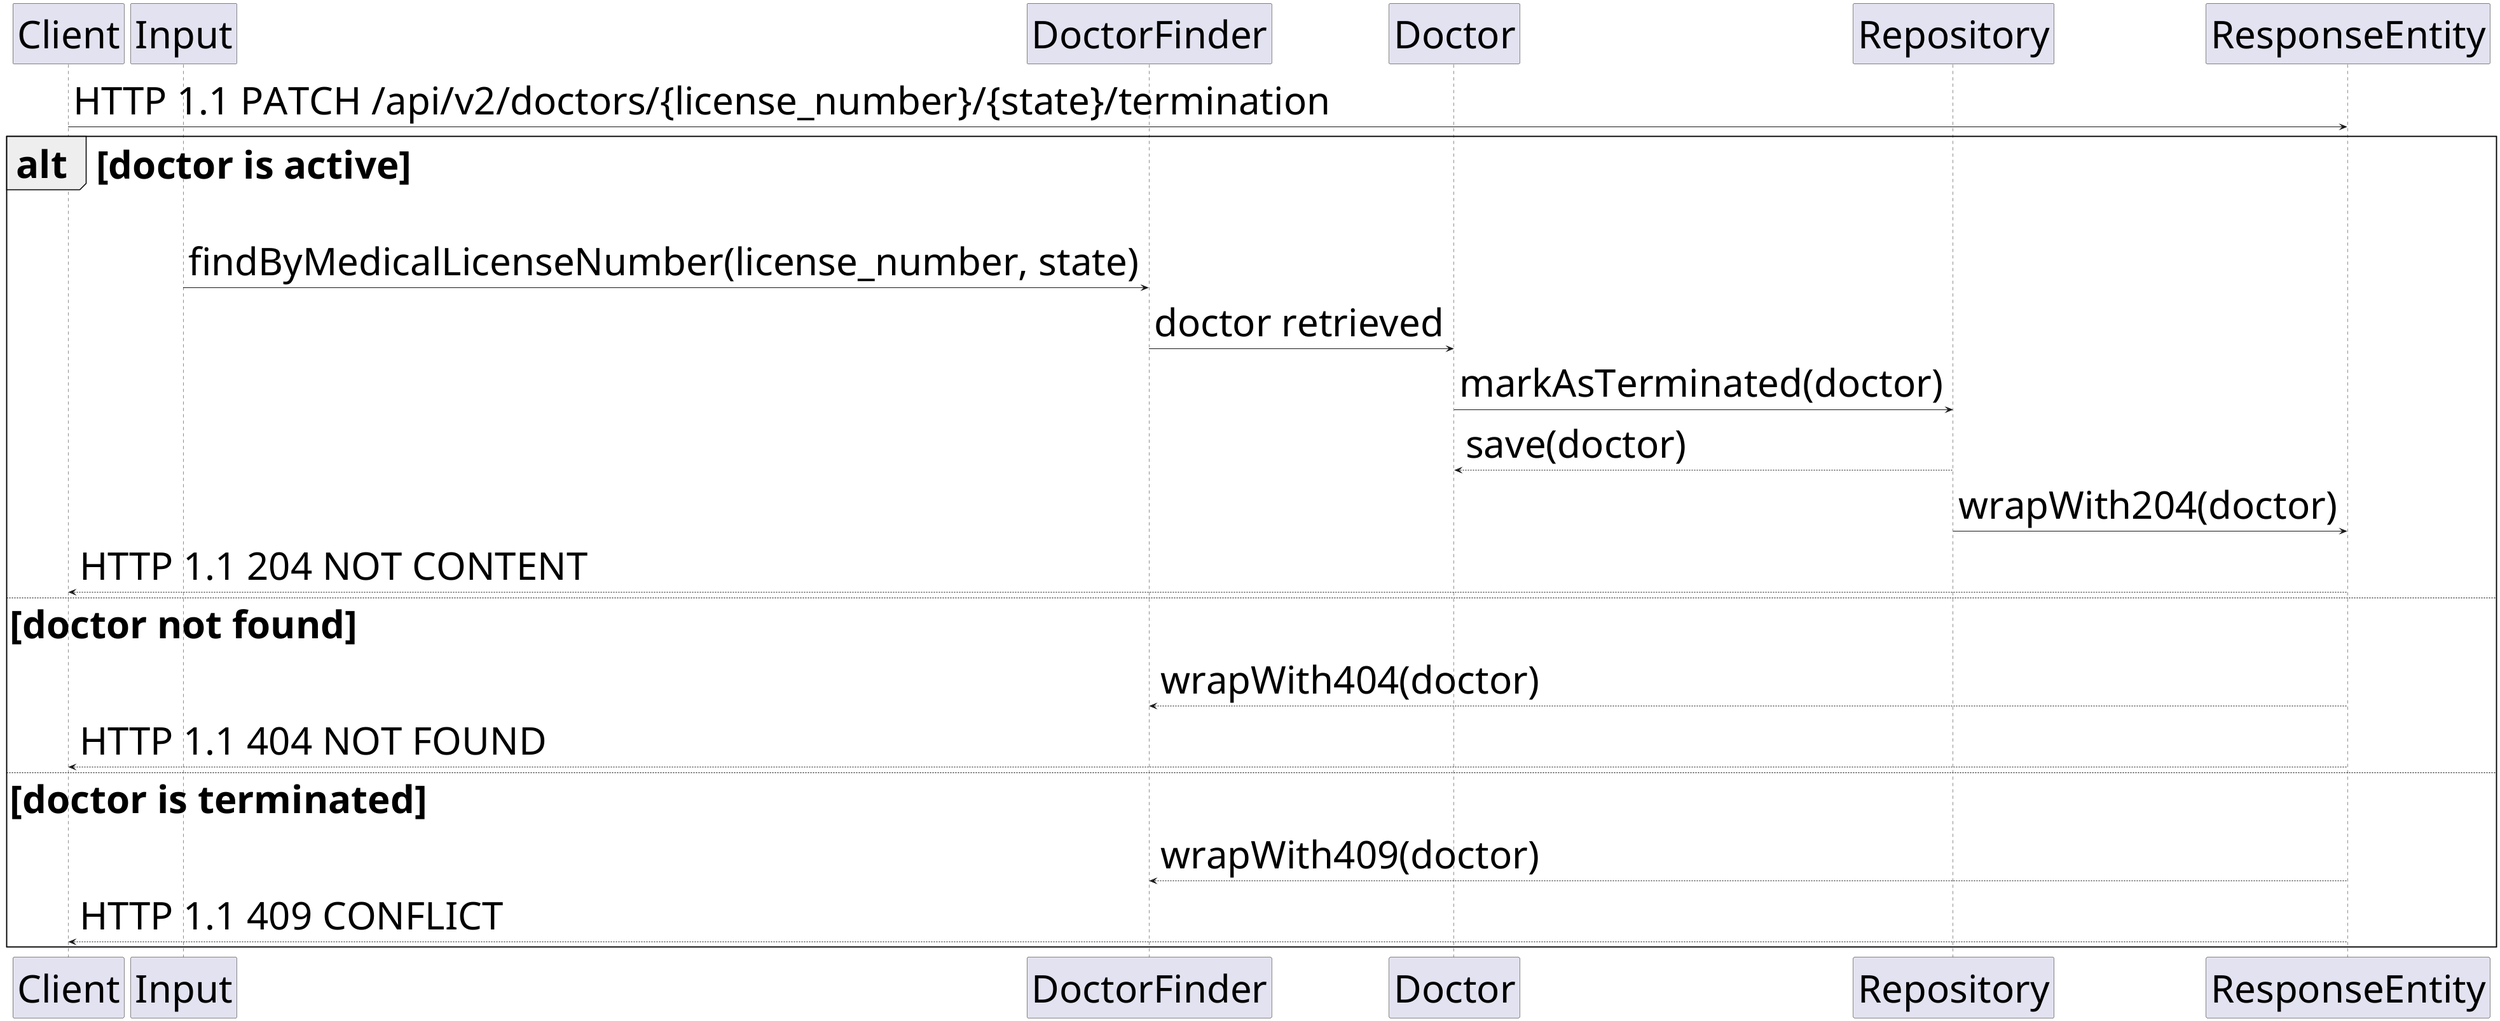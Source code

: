 @startuml

skinparam defaultFontSize 60

participant "Client"
participant "Input" as input
participant "DoctorFinder" as finder
participant "Doctor" as entity
participant "Repository" as repository
participant "ResponseEntity"

Client -> ResponseEntity: HTTP 1.1 PATCH /api/v2/doctors/{license_number}/{state}/termination

alt doctor is active

input -> finder: findByMedicalLicenseNumber(license_number, state)

finder -> entity: doctor retrieved

entity -> repository: markAsTerminated(doctor)

entity <-- repository: save(doctor)

repository -> ResponseEntity: wrapWith204(doctor)

Client <-- ResponseEntity: HTTP 1.1 204 NOT CONTENT

else doctor not found

finder <-- ResponseEntity: wrapWith404(doctor)

Client <-- ResponseEntity: HTTP 1.1 404 NOT FOUND

else doctor is terminated

finder <-- ResponseEntity: wrapWith409(doctor)

Client <-- ResponseEntity: HTTP 1.1 409 CONFLICT

end

@enduml
